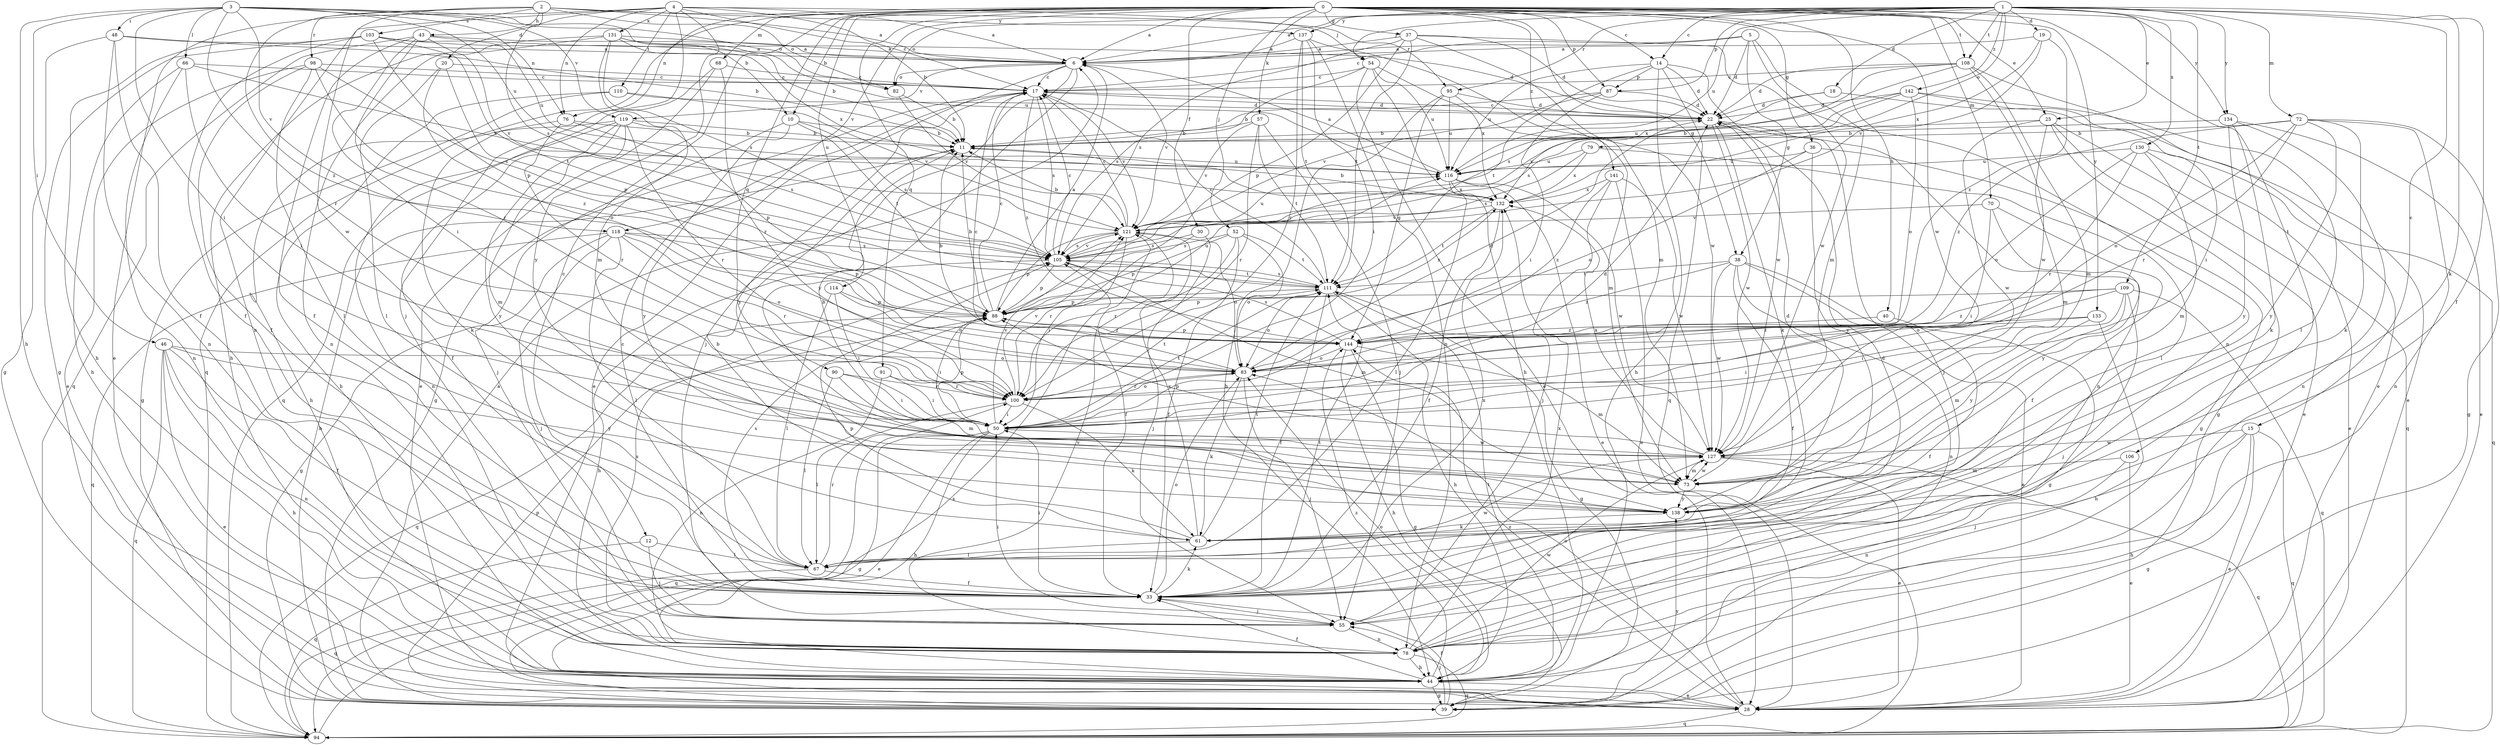 strict digraph  {
0;
1;
2;
3;
4;
5;
6;
10;
11;
12;
14;
15;
17;
18;
19;
20;
22;
25;
28;
30;
33;
36;
37;
38;
39;
40;
43;
44;
46;
48;
50;
52;
54;
55;
57;
61;
66;
67;
68;
70;
72;
73;
76;
78;
79;
82;
83;
87;
88;
90;
91;
94;
95;
98;
100;
103;
105;
106;
108;
109;
110;
111;
114;
116;
118;
119;
121;
127;
130;
131;
132;
133;
134;
137;
138;
141;
142;
144;
0 -> 6  [label=a];
0 -> 10  [label=b];
0 -> 12  [label=c];
0 -> 14  [label=c];
0 -> 25  [label=e];
0 -> 30  [label=f];
0 -> 36  [label=g];
0 -> 37  [label=g];
0 -> 38  [label=g];
0 -> 40  [label=h];
0 -> 52  [label=j];
0 -> 57  [label=k];
0 -> 68  [label=m];
0 -> 70  [label=m];
0 -> 76  [label=n];
0 -> 87  [label=p];
0 -> 90  [label=q];
0 -> 91  [label=q];
0 -> 94  [label=q];
0 -> 106  [label=t];
0 -> 108  [label=t];
0 -> 114  [label=u];
0 -> 118  [label=v];
0 -> 127  [label=w];
0 -> 133  [label=y];
0 -> 134  [label=y];
0 -> 141  [label=z];
1 -> 6  [label=a];
1 -> 14  [label=c];
1 -> 15  [label=c];
1 -> 18  [label=d];
1 -> 19  [label=d];
1 -> 25  [label=e];
1 -> 33  [label=f];
1 -> 54  [label=j];
1 -> 61  [label=k];
1 -> 72  [label=m];
1 -> 79  [label=o];
1 -> 82  [label=o];
1 -> 87  [label=p];
1 -> 95  [label=r];
1 -> 108  [label=t];
1 -> 109  [label=t];
1 -> 116  [label=u];
1 -> 130  [label=x];
1 -> 134  [label=y];
1 -> 137  [label=y];
1 -> 142  [label=z];
2 -> 6  [label=a];
2 -> 43  [label=h];
2 -> 82  [label=o];
2 -> 95  [label=r];
2 -> 98  [label=r];
2 -> 103  [label=s];
2 -> 105  [label=s];
2 -> 127  [label=w];
2 -> 137  [label=y];
2 -> 144  [label=z];
3 -> 10  [label=b];
3 -> 44  [label=h];
3 -> 46  [label=i];
3 -> 48  [label=i];
3 -> 50  [label=i];
3 -> 66  [label=l];
3 -> 76  [label=n];
3 -> 82  [label=o];
3 -> 100  [label=r];
3 -> 116  [label=u];
3 -> 118  [label=v];
3 -> 119  [label=v];
4 -> 6  [label=a];
4 -> 11  [label=b];
4 -> 17  [label=c];
4 -> 20  [label=d];
4 -> 28  [label=e];
4 -> 54  [label=j];
4 -> 55  [label=j];
4 -> 76  [label=n];
4 -> 78  [label=n];
4 -> 110  [label=t];
4 -> 131  [label=x];
4 -> 138  [label=y];
5 -> 6  [label=a];
5 -> 17  [label=c];
5 -> 22  [label=d];
5 -> 38  [label=g];
5 -> 73  [label=m];
5 -> 127  [label=w];
6 -> 17  [label=c];
6 -> 28  [label=e];
6 -> 55  [label=j];
6 -> 82  [label=o];
6 -> 119  [label=v];
6 -> 121  [label=v];
6 -> 138  [label=y];
10 -> 11  [label=b];
10 -> 55  [label=j];
10 -> 105  [label=s];
10 -> 111  [label=t];
10 -> 138  [label=y];
11 -> 116  [label=u];
12 -> 55  [label=j];
12 -> 67  [label=l];
12 -> 94  [label=q];
14 -> 22  [label=d];
14 -> 44  [label=h];
14 -> 87  [label=p];
14 -> 94  [label=q];
14 -> 111  [label=t];
14 -> 116  [label=u];
14 -> 127  [label=w];
15 -> 28  [label=e];
15 -> 39  [label=g];
15 -> 44  [label=h];
15 -> 55  [label=j];
15 -> 94  [label=q];
15 -> 127  [label=w];
17 -> 22  [label=d];
17 -> 39  [label=g];
17 -> 105  [label=s];
17 -> 121  [label=v];
17 -> 138  [label=y];
17 -> 144  [label=z];
18 -> 22  [label=d];
18 -> 50  [label=i];
18 -> 116  [label=u];
19 -> 6  [label=a];
19 -> 121  [label=v];
19 -> 132  [label=x];
19 -> 144  [label=z];
20 -> 17  [label=c];
20 -> 67  [label=l];
20 -> 83  [label=o];
20 -> 88  [label=p];
22 -> 11  [label=b];
22 -> 17  [label=c];
22 -> 55  [label=j];
22 -> 61  [label=k];
22 -> 78  [label=n];
22 -> 127  [label=w];
25 -> 11  [label=b];
25 -> 28  [label=e];
25 -> 39  [label=g];
25 -> 73  [label=m];
25 -> 94  [label=q];
25 -> 127  [label=w];
28 -> 83  [label=o];
28 -> 94  [label=q];
28 -> 144  [label=z];
30 -> 55  [label=j];
30 -> 100  [label=r];
30 -> 105  [label=s];
33 -> 17  [label=c];
33 -> 22  [label=d];
33 -> 50  [label=i];
33 -> 55  [label=j];
33 -> 61  [label=k];
33 -> 83  [label=o];
33 -> 105  [label=s];
33 -> 111  [label=t];
33 -> 132  [label=x];
36 -> 39  [label=g];
36 -> 83  [label=o];
36 -> 116  [label=u];
36 -> 138  [label=y];
37 -> 6  [label=a];
37 -> 22  [label=d];
37 -> 78  [label=n];
37 -> 88  [label=p];
37 -> 105  [label=s];
37 -> 111  [label=t];
37 -> 127  [label=w];
38 -> 28  [label=e];
38 -> 33  [label=f];
38 -> 39  [label=g];
38 -> 78  [label=n];
38 -> 111  [label=t];
38 -> 127  [label=w];
38 -> 144  [label=z];
39 -> 6  [label=a];
39 -> 11  [label=b];
39 -> 33  [label=f];
39 -> 55  [label=j];
39 -> 88  [label=p];
39 -> 138  [label=y];
40 -> 33  [label=f];
40 -> 144  [label=z];
43 -> 6  [label=a];
43 -> 22  [label=d];
43 -> 33  [label=f];
43 -> 50  [label=i];
43 -> 94  [label=q];
43 -> 100  [label=r];
43 -> 121  [label=v];
44 -> 28  [label=e];
44 -> 33  [label=f];
44 -> 39  [label=g];
44 -> 83  [label=o];
44 -> 111  [label=t];
44 -> 144  [label=z];
46 -> 28  [label=e];
46 -> 33  [label=f];
46 -> 44  [label=h];
46 -> 78  [label=n];
46 -> 83  [label=o];
46 -> 94  [label=q];
46 -> 138  [label=y];
48 -> 6  [label=a];
48 -> 11  [label=b];
48 -> 33  [label=f];
48 -> 39  [label=g];
48 -> 78  [label=n];
50 -> 22  [label=d];
50 -> 28  [label=e];
50 -> 39  [label=g];
50 -> 44  [label=h];
50 -> 88  [label=p];
50 -> 94  [label=q];
50 -> 111  [label=t];
50 -> 121  [label=v];
50 -> 127  [label=w];
52 -> 33  [label=f];
52 -> 83  [label=o];
52 -> 88  [label=p];
52 -> 100  [label=r];
52 -> 105  [label=s];
52 -> 111  [label=t];
54 -> 17  [label=c];
54 -> 28  [label=e];
54 -> 44  [label=h];
54 -> 105  [label=s];
54 -> 116  [label=u];
54 -> 132  [label=x];
55 -> 50  [label=i];
55 -> 78  [label=n];
57 -> 11  [label=b];
57 -> 55  [label=j];
57 -> 100  [label=r];
57 -> 111  [label=t];
57 -> 121  [label=v];
61 -> 11  [label=b];
61 -> 67  [label=l];
61 -> 88  [label=p];
61 -> 111  [label=t];
61 -> 121  [label=v];
66 -> 17  [label=c];
66 -> 44  [label=h];
66 -> 50  [label=i];
66 -> 78  [label=n];
66 -> 132  [label=x];
67 -> 33  [label=f];
67 -> 94  [label=q];
67 -> 100  [label=r];
67 -> 127  [label=w];
68 -> 17  [label=c];
68 -> 28  [label=e];
68 -> 94  [label=q];
68 -> 100  [label=r];
70 -> 33  [label=f];
70 -> 50  [label=i];
70 -> 121  [label=v];
70 -> 138  [label=y];
72 -> 11  [label=b];
72 -> 39  [label=g];
72 -> 61  [label=k];
72 -> 78  [label=n];
72 -> 83  [label=o];
72 -> 100  [label=r];
72 -> 138  [label=y];
72 -> 144  [label=z];
73 -> 127  [label=w];
73 -> 138  [label=y];
76 -> 11  [label=b];
76 -> 61  [label=k];
76 -> 100  [label=r];
76 -> 105  [label=s];
78 -> 44  [label=h];
78 -> 94  [label=q];
78 -> 105  [label=s];
78 -> 121  [label=v];
78 -> 127  [label=w];
78 -> 132  [label=x];
79 -> 67  [label=l];
79 -> 105  [label=s];
79 -> 116  [label=u];
79 -> 132  [label=x];
82 -> 11  [label=b];
82 -> 121  [label=v];
83 -> 17  [label=c];
83 -> 22  [label=d];
83 -> 55  [label=j];
83 -> 61  [label=k];
83 -> 100  [label=r];
87 -> 11  [label=b];
87 -> 22  [label=d];
87 -> 50  [label=i];
87 -> 121  [label=v];
88 -> 6  [label=a];
88 -> 11  [label=b];
88 -> 17  [label=c];
88 -> 50  [label=i];
88 -> 94  [label=q];
88 -> 116  [label=u];
88 -> 132  [label=x];
88 -> 144  [label=z];
90 -> 50  [label=i];
90 -> 67  [label=l];
90 -> 73  [label=m];
90 -> 100  [label=r];
91 -> 50  [label=i];
91 -> 78  [label=n];
91 -> 100  [label=r];
94 -> 105  [label=s];
95 -> 22  [label=d];
95 -> 44  [label=h];
95 -> 73  [label=m];
95 -> 116  [label=u];
95 -> 144  [label=g];
98 -> 17  [label=c];
98 -> 28  [label=e];
98 -> 33  [label=f];
98 -> 67  [label=l];
98 -> 105  [label=s];
98 -> 144  [label=z];
100 -> 50  [label=i];
100 -> 61  [label=k];
100 -> 67  [label=l];
100 -> 83  [label=o];
100 -> 111  [label=t];
100 -> 121  [label=v];
103 -> 6  [label=a];
103 -> 33  [label=f];
103 -> 39  [label=g];
103 -> 44  [label=h];
103 -> 88  [label=p];
103 -> 111  [label=t];
103 -> 116  [label=u];
105 -> 17  [label=c];
105 -> 44  [label=h];
105 -> 73  [label=m];
105 -> 88  [label=p];
105 -> 111  [label=t];
105 -> 121  [label=v];
106 -> 28  [label=e];
106 -> 73  [label=m];
106 -> 78  [label=n];
108 -> 17  [label=c];
108 -> 22  [label=d];
108 -> 28  [label=e];
108 -> 73  [label=m];
108 -> 105  [label=s];
108 -> 127  [label=w];
108 -> 132  [label=x];
109 -> 50  [label=i];
109 -> 55  [label=j];
109 -> 83  [label=o];
109 -> 88  [label=p];
109 -> 94  [label=q];
109 -> 138  [label=y];
109 -> 144  [label=z];
110 -> 22  [label=d];
110 -> 39  [label=g];
110 -> 44  [label=h];
110 -> 121  [label=v];
111 -> 17  [label=c];
111 -> 33  [label=f];
111 -> 39  [label=g];
111 -> 44  [label=h];
111 -> 83  [label=o];
111 -> 88  [label=p];
111 -> 105  [label=s];
114 -> 50  [label=i];
114 -> 67  [label=l];
114 -> 83  [label=o];
114 -> 88  [label=p];
116 -> 6  [label=a];
116 -> 28  [label=e];
116 -> 67  [label=l];
116 -> 127  [label=w];
116 -> 132  [label=x];
118 -> 39  [label=g];
118 -> 55  [label=j];
118 -> 67  [label=l];
118 -> 83  [label=o];
118 -> 88  [label=p];
118 -> 94  [label=q];
118 -> 100  [label=r];
118 -> 105  [label=s];
119 -> 11  [label=b];
119 -> 33  [label=f];
119 -> 44  [label=h];
119 -> 73  [label=m];
119 -> 78  [label=n];
119 -> 88  [label=p];
119 -> 100  [label=r];
119 -> 138  [label=y];
121 -> 11  [label=b];
121 -> 17  [label=c];
121 -> 33  [label=f];
121 -> 50  [label=i];
121 -> 83  [label=o];
121 -> 88  [label=p];
121 -> 105  [label=s];
121 -> 116  [label=u];
127 -> 11  [label=b];
127 -> 28  [label=e];
127 -> 73  [label=m];
127 -> 88  [label=p];
127 -> 94  [label=q];
127 -> 132  [label=x];
130 -> 28  [label=e];
130 -> 73  [label=m];
130 -> 83  [label=o];
130 -> 94  [label=q];
130 -> 100  [label=r];
130 -> 116  [label=u];
131 -> 6  [label=a];
131 -> 11  [label=b];
131 -> 44  [label=h];
131 -> 73  [label=m];
131 -> 78  [label=n];
131 -> 105  [label=s];
131 -> 116  [label=u];
131 -> 132  [label=x];
132 -> 11  [label=b];
132 -> 33  [label=f];
132 -> 111  [label=t];
132 -> 121  [label=v];
133 -> 44  [label=h];
133 -> 50  [label=i];
133 -> 73  [label=m];
133 -> 144  [label=z];
134 -> 11  [label=b];
134 -> 28  [label=e];
134 -> 61  [label=k];
134 -> 78  [label=n];
134 -> 138  [label=y];
137 -> 6  [label=a];
137 -> 50  [label=i];
137 -> 73  [label=m];
137 -> 78  [label=n];
137 -> 100  [label=r];
137 -> 111  [label=t];
138 -> 22  [label=d];
138 -> 61  [label=k];
141 -> 28  [label=e];
141 -> 55  [label=j];
141 -> 127  [label=w];
141 -> 132  [label=x];
141 -> 144  [label=z];
142 -> 22  [label=d];
142 -> 28  [label=e];
142 -> 67  [label=l];
142 -> 83  [label=o];
142 -> 105  [label=s];
142 -> 121  [label=v];
144 -> 11  [label=b];
144 -> 39  [label=g];
144 -> 44  [label=h];
144 -> 73  [label=m];
144 -> 83  [label=o];
144 -> 88  [label=p];
144 -> 105  [label=s];
}
